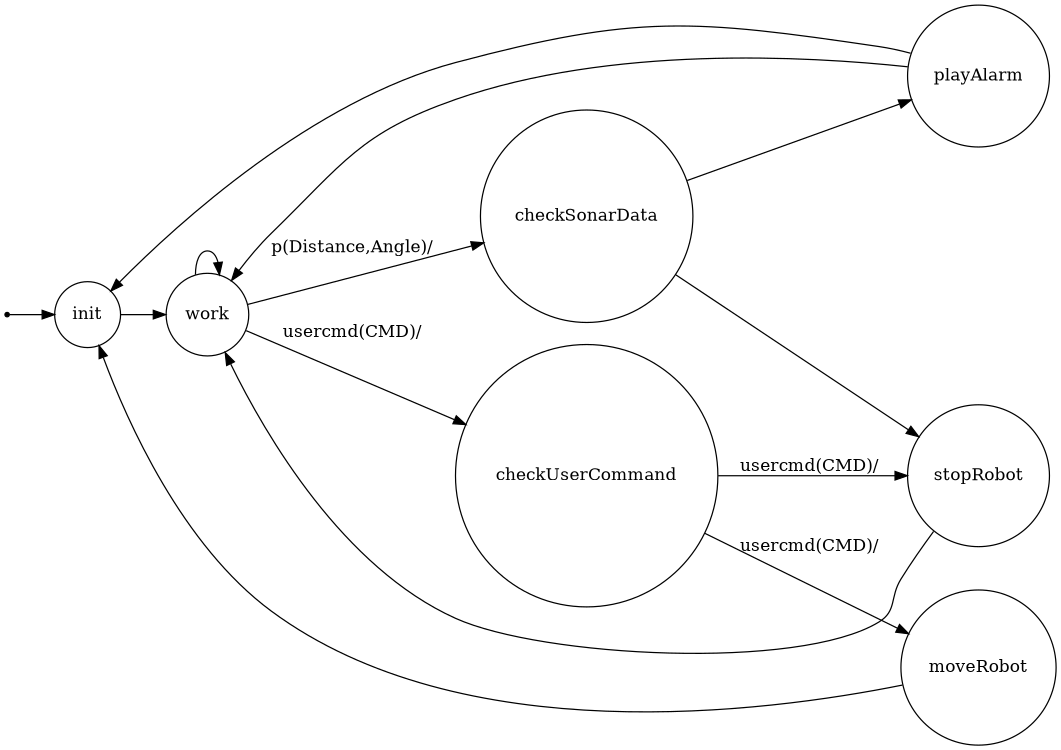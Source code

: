 /*
*
* A GraphViz DOT FSM description 
* Please use a GraphViz visualizer (like http://www.webgraphviz.com)
* 
* Generated by AM,NC,RM
*  
*/
 
digraph finite_state_machine {
  	rankdir=LR;
  	size="8,5"
  	node [shape = point]; iniziale;
  	node [shape = doublecircle]; 
  	node [shape = circle];
  	iniziale -> init [label = ""];
  	
  	
  	init -> work [ label = ""];
  	
  	work -> work [ label = ""];
  	work -> checkUserCommand [ label = "usercmd(CMD)/"];
  	work -> checkSonarData [ label = "p(Distance,Angle)/"];
  	
  	checkSonarData -> playAlarm [ label = ""];
  	checkSonarData -> stopRobot [ label = ""];
  	
  	playAlarm -> init [ label = ""];
  	playAlarm -> work [ label = ""];
  	
  	checkUserCommand -> stopRobot [ label = "usercmd(CMD)/"];
  	checkUserCommand -> moveRobot [ label = "usercmd(CMD)/"];
  	
  	moveRobot -> init [ label = ""];
  	
  	stopRobot -> work [ label = ""];
}